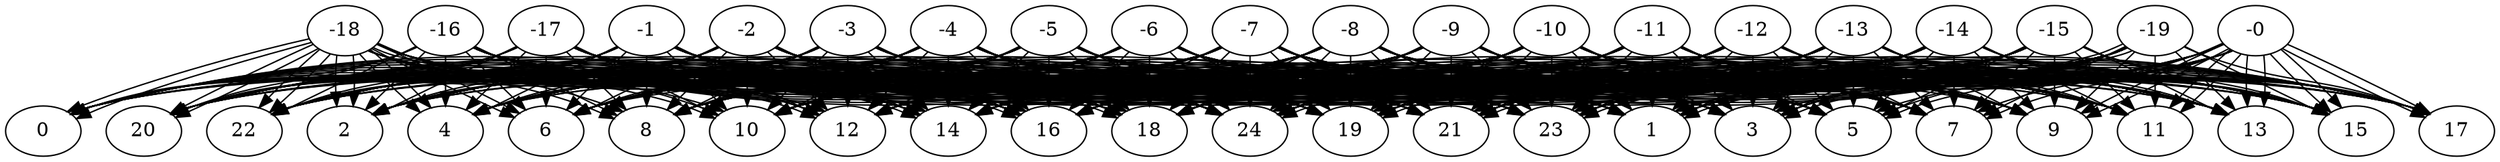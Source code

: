 digraph {
  0-0;
  0-1;
  0-2;
  0-3;
  0-4;
  0-5;
  0-6;
  0-7;
  0-8;
  0-9;
  0-10;
  0-11;
  0-12;
  0-13;
  0-14;
  0-15;
  0-16;
  0-17;
  0-18;
  0-19;
  1-0;
  1-1;
  1-2;
  1-3;
  1-4;
  1-5;
  1-6;
  1-7;
  1-8;
  1-9;
  1-10;
  1-11;
  1-12;
  1-13;
  1-14;
  1-15;
  1-16;
  1-17;
  1-18;
  1-19;
  2-0;
  2-1;
  2-2;
  2-3;
  2-4;
  2-5;
  2-6;
  2-7;
  2-8;
  2-9;
  2-10;
  2-11;
  2-12;
  2-13;
  2-14;
  2-15;
  2-16;
  2-17;
  2-18;
  2-19;
  3-0;
  3-1;
  3-2;
  3-3;
  3-4;
  3-5;
  3-6;
  3-7;
  3-8;
  3-9;
  3-10;
  3-11;
  3-12;
  3-13;
  3-14;
  3-15;
  3-16;
  3-17;
  3-18;
  3-19;
  4-0;
  4-1;
  4-2;
  4-3;
  4-4;
  4-5;
  4-6;
  4-7;
  4-8;
  4-9;
  4-10;
  4-11;
  4-12;
  4-13;
  4-14;
  4-15;
  4-16;
  4-17;
  4-18;
  4-19;
  5-0;
  5-1;
  5-2;
  5-3;
  5-4;
  5-5;
  5-6;
  5-7;
  5-8;
  5-9;
  5-10;
  5-11;
  5-12;
  5-13;
  5-14;
  5-15;
  5-16;
  5-17;
  5-18;
  5-19;
  6-0;
  6-1;
  6-2;
  6-3;
  6-4;
  6-5;
  6-6;
  6-7;
  6-8;
  6-9;
  6-10;
  6-11;
  6-12;
  6-13;
  6-14;
  6-15;
  6-16;
  6-17;
  6-18;
  6-19;
  7-0;
  7-1;
  7-2;
  7-3;
  7-4;
  7-5;
  7-6;
  7-7;
  7-8;
  7-9;
  7-10;
  7-11;
  7-12;
  7-13;
  7-14;
  7-15;
  7-16;
  7-17;
  7-18;
  7-19;
  8-0;
  8-1;
  8-2;
  8-3;
  8-4;
  8-5;
  8-6;
  8-7;
  8-8;
  8-9;
  8-10;
  8-11;
  8-12;
  8-13;
  8-14;
  8-15;
  8-16;
  8-17;
  8-18;
  8-19;
  9-0;
  9-1;
  9-2;
  9-3;
  9-4;
  9-5;
  9-6;
  9-7;
  9-8;
  9-9;
  9-10;
  9-11;
  9-12;
  9-13;
  9-14;
  9-15;
  9-16;
  9-17;
  9-18;
  9-19;
  10-0;
  10-1;
  10-2;
  10-3;
  10-4;
  10-5;
  10-6;
  10-7;
  10-8;
  10-9;
  10-10;
  10-11;
  10-12;
  10-13;
  10-14;
  10-15;
  10-16;
  10-17;
  10-18;
  10-19;
  11-0;
  11-1;
  11-2;
  11-3;
  11-4;
  11-5;
  11-6;
  11-7;
  11-8;
  11-9;
  11-10;
  11-11;
  11-12;
  11-13;
  11-14;
  11-15;
  11-16;
  11-17;
  11-18;
  11-19;
  12-0;
  12-1;
  12-2;
  12-3;
  12-4;
  12-5;
  12-6;
  12-7;
  12-8;
  12-9;
  12-10;
  12-11;
  12-12;
  12-13;
  12-14;
  12-15;
  12-16;
  12-17;
  12-18;
  12-19;
  13-0;
  13-1;
  13-2;
  13-3;
  13-4;
  13-5;
  13-6;
  13-7;
  13-8;
  13-9;
  13-10;
  13-11;
  13-12;
  13-13;
  13-14;
  13-15;
  13-16;
  13-17;
  13-18;
  13-19;
  14-0;
  14-1;
  14-2;
  14-3;
  14-4;
  14-5;
  14-6;
  14-7;
  14-8;
  14-9;
  14-10;
  14-11;
  14-12;
  14-13;
  14-14;
  14-15;
  14-16;
  14-17;
  14-18;
  14-19;
  15-0;
  15-1;
  15-2;
  15-3;
  15-4;
  15-5;
  15-6;
  15-7;
  15-8;
  15-9;
  15-10;
  15-11;
  15-12;
  15-13;
  15-14;
  15-15;
  15-16;
  15-17;
  15-18;
  15-19;
  16-0;
  16-1;
  16-2;
  16-3;
  16-4;
  16-5;
  16-6;
  16-7;
  16-8;
  16-9;
  16-10;
  16-11;
  16-12;
  16-13;
  16-14;
  16-15;
  16-16;
  16-17;
  16-18;
  16-19;
  17-0;
  17-1;
  17-2;
  17-3;
  17-4;
  17-5;
  17-6;
  17-7;
  17-8;
  17-9;
  17-10;
  17-11;
  17-12;
  17-13;
  17-14;
  17-15;
  17-16;
  17-17;
  17-18;
  17-19;
  18-0;
  18-1;
  18-2;
  18-3;
  18-4;
  18-5;
  18-6;
  18-7;
  18-8;
  18-9;
  18-10;
  18-11;
  18-12;
  18-13;
  18-14;
  18-15;
  18-16;
  18-17;
  18-18;
  18-19;
  19-0;
  19-1;
  19-2;
  19-3;
  19-4;
  19-5;
  19-6;
  19-7;
  19-8;
  19-9;
  19-10;
  19-11;
  19-12;
  19-13;
  19-14;
  19-15;
  19-16;
  19-17;
  19-18;
  19-19;
  20-0;
  20-1;
  20-2;
  20-3;
  20-4;
  20-5;
  20-6;
  20-7;
  20-8;
  20-9;
  20-10;
  20-11;
  20-12;
  20-13;
  20-14;
  20-15;
  20-16;
  20-17;
  20-18;
  20-19;
  21-0;
  21-1;
  21-2;
  21-3;
  21-4;
  21-5;
  21-6;
  21-7;
  21-8;
  21-9;
  21-10;
  21-11;
  21-12;
  21-13;
  21-14;
  21-15;
  21-16;
  21-17;
  21-18;
  21-19;
  22-0;
  22-1;
  22-2;
  22-3;
  22-4;
  22-5;
  22-6;
  22-7;
  22-8;
  22-9;
  22-10;
  22-11;
  22-12;
  22-13;
  22-14;
  22-15;
  22-16;
  22-17;
  22-18;
  22-19;
  23-0;
  23-1;
  23-2;
  23-3;
  23-4;
  23-5;
  23-6;
  23-7;
  23-8;
  23-9;
  23-10;
  23-11;
  23-12;
  23-13;
  23-14;
  23-15;
  23-16;
  23-17;
  23-18;
  23-19;
  24-0;
  24-1;
  24-2;
  24-3;
  24-4;
  24-5;
  24-6;
  24-7;
  24-8;
  24-9;
  24-10;
  24-11;
  24-12;
  24-13;
  24-14;
  24-15;
  24-16;
  24-17;
  24-18;
  24-19;
  0-1 -> 0-2;
  0-2 -> 0-3;
  0-3 -> 0-4;
  0-4 -> 0-5;
  0-5 -> 0-6;
  0-6 -> 0-7;
  0-7 -> 0-8;
  0-8 -> 0-9;
  0-9 -> 0-10;
  0-10 -> 0-11;
  0-11 -> 0-12;
  0-12 -> 0-13;
  0-13 -> 0-14;
  0-14 -> 0-15;
  0-15 -> 0-16;
  0-16 -> 0-17;
  0-17 -> 0-18;
  0-18 -> 0-19;
  0-19 -> 1-19;
  1-19 -> 2-19;
  2-19 -> 3-19;
  3-19 -> 4-19;
  4-19 -> 5-19;
  5-19 -> 6-19;
  6-19 -> 7-19;
  7-19 -> 8-19;
  8-19 -> 9-19;
  9-19 -> 10-19;
  10-19 -> 11-19;
  11-19 -> 12-19;
  12-19 -> 13-19;
  13-19 -> 14-19;
  14-19 -> 15-19;
  15-19 -> 16-19;
  16-19 -> 17-19;
  17-19 -> 18-19;
  18-19 -> 19-19;
  19-19 -> 20-19;
  20-19 -> 21-19;
  21-19 -> 22-19;
  22-19 -> 23-19;
  23-19 -> 24-19;
  24-19 -> 24-18;
  24-18 -> 24-17;
  24-17 -> 24-16;
  24-16 -> 24-15;
  24-15 -> 24-14;
  24-14 -> 24-13;
  24-13 -> 24-12;
  24-12 -> 24-11;
  24-11 -> 24-10;
  24-10 -> 24-9;
  24-9 -> 24-8;
  24-8 -> 24-7;
  24-7 -> 24-6;
  24-6 -> 24-5;
  24-5 -> 24-4;
  24-4 -> 24-3;
  24-3 -> 24-2;
  24-2 -> 24-1;
  24-1 -> 24-0;
  24-0 -> 23-0;
  23-0 -> 23-1;
  23-1 -> 23-2;
  23-2 -> 23-3;
  23-3 -> 23-4;
  23-4 -> 23-5;
  23-5 -> 23-6;
  23-6 -> 23-7;
  23-7 -> 23-8;
  23-8 -> 23-9;
  23-9 -> 23-10;
  23-10 -> 23-11;
  23-11 -> 23-12;
  23-12 -> 23-13;
  23-13 -> 23-14;
  23-14 -> 23-15;
  23-15 -> 23-16;
  23-16 -> 23-17;
  23-17 -> 23-18;
  23-18 -> 22-18;
  22-18 -> 22-17;
  22-17 -> 22-16;
  22-16 -> 22-15;
  22-15 -> 22-14;
  22-14 -> 22-13;
  22-13 -> 22-12;
  22-12 -> 22-11;
  22-11 -> 22-10;
  22-10 -> 22-9;
  22-9 -> 22-8;
  22-8 -> 22-7;
  22-7 -> 22-6;
  22-6 -> 22-5;
  22-5 -> 22-4;
  22-4 -> 22-3;
  22-3 -> 22-2;
  22-2 -> 22-1;
  22-1 -> 22-0;
  22-0 -> 21-0;
  21-0 -> 21-1;
  21-1 -> 21-2;
  21-2 -> 21-3;
  21-3 -> 21-4;
  21-4 -> 21-5;
  21-5 -> 21-6;
  21-6 -> 21-7;
  21-7 -> 21-8;
  21-8 -> 21-9;
  21-9 -> 21-10;
  21-10 -> 21-11;
  21-11 -> 21-12;
  21-12 -> 21-13;
  21-13 -> 21-14;
  21-14 -> 21-15;
  21-15 -> 21-16;
  21-16 -> 21-17;
  21-17 -> 21-18;
  21-18 -> 20-18;
  20-18 -> 20-17;
  20-17 -> 20-16;
  20-16 -> 20-15;
  20-15 -> 20-14;
  20-14 -> 20-13;
  20-13 -> 20-12;
  20-12 -> 20-11;
  20-11 -> 20-10;
  20-10 -> 20-9;
  20-9 -> 20-8;
  20-8 -> 20-7;
  20-7 -> 20-6;
  20-6 -> 20-5;
  20-5 -> 20-4;
  20-4 -> 20-3;
  20-3 -> 20-2;
  20-2 -> 20-1;
  20-1 -> 20-0;
  20-0 -> 19-0;
  19-0 -> 19-1;
  19-1 -> 19-2;
  19-2 -> 19-3;
  19-3 -> 19-4;
  19-4 -> 19-5;
  19-5 -> 19-6;
  19-6 -> 19-7;
  19-7 -> 19-8;
  19-8 -> 19-9;
  19-9 -> 19-10;
  19-10 -> 19-11;
  19-11 -> 19-12;
  19-12 -> 19-13;
  19-13 -> 19-14;
  19-14 -> 19-15;
  19-15 -> 19-16;
  19-16 -> 19-17;
  19-17 -> 19-18;
  19-18 -> 18-18;
  18-18 -> 18-17;
  18-17 -> 18-16;
  18-16 -> 18-15;
  18-15 -> 18-14;
  18-14 -> 18-13;
  18-13 -> 18-12;
  18-12 -> 18-11;
  18-11 -> 18-10;
  18-10 -> 18-9;
  18-9 -> 18-8;
  18-8 -> 18-7;
  18-7 -> 18-6;
  18-6 -> 18-5;
  18-5 -> 18-4;
  18-4 -> 18-3;
  18-3 -> 18-2;
  18-2 -> 18-1;
  18-1 -> 18-0;
  18-0 -> 17-0;
  17-0 -> 17-1;
  17-1 -> 17-2;
  17-2 -> 17-3;
  17-3 -> 17-4;
  17-4 -> 17-5;
  17-5 -> 17-6;
  17-6 -> 17-7;
  17-7 -> 17-8;
  17-8 -> 17-9;
  17-9 -> 17-10;
  17-10 -> 17-11;
  17-11 -> 17-12;
  17-12 -> 17-13;
  17-13 -> 17-14;
  17-14 -> 17-15;
  17-15 -> 17-16;
  17-16 -> 17-17;
  17-17 -> 17-18;
  17-18 -> 16-18;
  16-18 -> 16-17;
  16-17 -> 16-16;
  16-16 -> 16-15;
  16-15 -> 16-14;
  16-14 -> 16-13;
  16-13 -> 16-12;
  16-12 -> 16-11;
  16-11 -> 16-10;
  16-10 -> 16-9;
  16-9 -> 16-8;
  16-8 -> 16-7;
  16-7 -> 16-6;
  16-6 -> 16-5;
  16-5 -> 16-4;
  16-4 -> 16-3;
  16-3 -> 16-2;
  16-2 -> 16-1;
  16-1 -> 16-0;
  16-0 -> 15-0;
  15-0 -> 15-1;
  15-1 -> 15-2;
  15-2 -> 15-3;
  15-3 -> 15-4;
  15-4 -> 15-5;
  15-5 -> 15-6;
  15-6 -> 15-7;
  15-7 -> 15-8;
  15-8 -> 15-9;
  15-9 -> 15-10;
  15-10 -> 15-11;
  15-11 -> 15-12;
  15-12 -> 15-13;
  15-13 -> 15-14;
  15-14 -> 15-15;
  15-15 -> 15-16;
  15-16 -> 15-17;
  15-17 -> 15-18;
  15-18 -> 14-18;
  14-18 -> 14-17;
  14-17 -> 14-16;
  14-16 -> 14-15;
  14-15 -> 14-14;
  14-14 -> 14-13;
  14-13 -> 14-12;
  14-12 -> 14-11;
  14-11 -> 14-10;
  14-10 -> 14-9;
  14-9 -> 14-8;
  14-8 -> 14-7;
  14-7 -> 14-6;
  14-6 -> 14-5;
  14-5 -> 14-4;
  14-4 -> 14-3;
  14-3 -> 14-2;
  14-2 -> 14-1;
  14-1 -> 14-0;
  14-0 -> 13-0;
  13-0 -> 13-1;
  13-1 -> 13-2;
  13-2 -> 13-3;
  13-3 -> 13-4;
  13-4 -> 13-5;
  13-5 -> 13-6;
  13-6 -> 13-7;
  13-7 -> 13-8;
  13-8 -> 13-9;
  13-9 -> 13-10;
  13-10 -> 13-11;
  13-11 -> 13-12;
  13-12 -> 13-13;
  13-13 -> 13-14;
  13-14 -> 13-15;
  13-15 -> 13-16;
  13-16 -> 13-17;
  13-17 -> 13-18;
  13-18 -> 12-18;
  12-18 -> 12-17;
  12-17 -> 12-16;
  12-16 -> 12-15;
  12-15 -> 12-14;
  12-14 -> 12-13;
  12-13 -> 12-12;
  12-12 -> 12-11;
  12-11 -> 12-10;
  12-10 -> 12-9;
  12-9 -> 12-8;
  12-8 -> 12-7;
  12-7 -> 12-6;
  12-6 -> 12-5;
  12-5 -> 12-4;
  12-4 -> 12-3;
  12-3 -> 12-2;
  12-2 -> 12-1;
  12-1 -> 12-0;
  12-0 -> 11-0;
  11-0 -> 11-1;
  11-1 -> 11-2;
  11-2 -> 11-3;
  11-3 -> 11-4;
  11-4 -> 11-5;
  11-5 -> 11-6;
  11-6 -> 11-7;
  11-7 -> 11-8;
  11-8 -> 11-9;
  11-9 -> 11-10;
  11-10 -> 11-11;
  11-11 -> 11-12;
  11-12 -> 11-13;
  11-13 -> 11-14;
  11-14 -> 11-15;
  11-15 -> 11-16;
  11-16 -> 11-17;
  11-17 -> 11-18;
  11-18 -> 10-18;
  10-18 -> 10-17;
  10-17 -> 10-16;
  10-16 -> 10-15;
  10-15 -> 10-14;
  10-14 -> 10-13;
  10-13 -> 10-12;
  10-12 -> 10-11;
  10-11 -> 10-10;
  10-10 -> 10-9;
  10-9 -> 10-8;
  10-8 -> 10-7;
  10-7 -> 10-6;
  10-6 -> 10-5;
  10-5 -> 10-4;
  10-4 -> 10-3;
  10-3 -> 10-2;
  10-2 -> 10-1;
  10-1 -> 10-0;
  10-0 -> 9-0;
  9-0 -> 9-1;
  9-1 -> 9-2;
  9-2 -> 9-3;
  9-3 -> 9-4;
  9-4 -> 9-5;
  9-5 -> 9-6;
  9-6 -> 9-7;
  9-7 -> 9-8;
  9-8 -> 9-9;
  9-9 -> 9-10;
  9-10 -> 9-11;
  9-11 -> 9-12;
  9-12 -> 9-13;
  9-13 -> 9-14;
  9-14 -> 9-15;
  9-15 -> 9-16;
  9-16 -> 9-17;
  9-17 -> 9-18;
  9-18 -> 8-18;
  8-18 -> 8-17;
  8-17 -> 8-16;
  8-16 -> 8-15;
  8-15 -> 8-14;
  8-14 -> 8-13;
  8-13 -> 8-12;
  8-12 -> 8-11;
  8-11 -> 8-10;
  8-10 -> 8-9;
  8-9 -> 8-8;
  8-8 -> 8-7;
  8-7 -> 8-6;
  8-6 -> 8-5;
  8-5 -> 8-4;
  8-4 -> 8-3;
  8-3 -> 8-2;
  8-2 -> 8-1;
  8-1 -> 8-0;
  8-0 -> 7-0;
  7-0 -> 7-1;
  7-1 -> 7-2;
  7-2 -> 7-3;
  7-3 -> 7-4;
  7-4 -> 7-5;
  7-5 -> 7-6;
  7-6 -> 7-7;
  7-7 -> 7-8;
  7-8 -> 7-9;
  7-9 -> 7-10;
  7-10 -> 7-11;
  7-11 -> 7-12;
  7-12 -> 7-13;
  7-13 -> 7-14;
  7-14 -> 7-15;
  7-15 -> 7-16;
  7-16 -> 7-17;
  7-17 -> 7-18;
  7-18 -> 6-18;
  6-18 -> 6-17;
  6-17 -> 6-16;
  6-16 -> 6-15;
  6-15 -> 6-14;
  6-14 -> 6-13;
  6-13 -> 6-12;
  6-12 -> 6-11;
  6-11 -> 6-10;
  6-10 -> 6-9;
  6-9 -> 6-8;
  6-8 -> 6-7;
  6-7 -> 6-6;
  6-6 -> 6-5;
  6-5 -> 6-4;
  6-4 -> 6-3;
  6-3 -> 6-2;
  6-2 -> 6-1;
  6-1 -> 6-0;
  6-0 -> 5-0;
  5-0 -> 5-1;
  5-1 -> 5-2;
  5-2 -> 5-3;
  5-3 -> 5-4;
  5-4 -> 5-5;
  5-5 -> 5-6;
  5-6 -> 5-7;
  5-7 -> 5-8;
  5-8 -> 5-9;
  5-9 -> 5-10;
  5-10 -> 5-11;
  5-11 -> 5-12;
  5-12 -> 5-13;
  5-13 -> 5-14;
  5-14 -> 5-15;
  5-15 -> 5-16;
  5-16 -> 5-17;
  5-17 -> 5-18;
  5-18 -> 4-18;
  4-18 -> 4-17;
  4-17 -> 4-16;
  4-16 -> 4-15;
  4-15 -> 4-14;
  4-14 -> 4-13;
  4-13 -> 4-12;
  4-12 -> 4-11;
  4-11 -> 4-10;
  4-10 -> 4-9;
  4-9 -> 4-8;
  4-8 -> 4-7;
  4-7 -> 4-6;
  4-6 -> 4-5;
  4-5 -> 4-4;
  4-4 -> 4-3;
  4-3 -> 4-2;
  4-2 -> 4-1;
  4-1 -> 4-0;
  4-0 -> 3-0;
  3-0 -> 3-1;
  3-1 -> 3-2;
  3-2 -> 3-3;
  3-3 -> 3-4;
  3-4 -> 3-5;
  3-5 -> 3-6;
  3-6 -> 3-7;
  3-7 -> 3-8;
  3-8 -> 3-9;
  3-9 -> 3-10;
  3-10 -> 3-11;
  3-11 -> 3-12;
  3-12 -> 3-13;
  3-13 -> 3-14;
  3-14 -> 3-15;
  3-15 -> 3-16;
  3-16 -> 3-17;
  3-17 -> 3-18;
  3-18 -> 2-18;
  2-18 -> 2-17;
  2-17 -> 2-16;
  2-16 -> 2-15;
  2-15 -> 2-14;
  2-14 -> 2-13;
  2-13 -> 2-12;
  2-12 -> 2-11;
  2-11 -> 2-10;
  2-10 -> 2-9;
  2-9 -> 2-8;
  2-8 -> 2-7;
  2-7 -> 2-6;
  2-6 -> 2-5;
  2-5 -> 2-4;
  2-4 -> 2-3;
  2-3 -> 2-2;
  2-2 -> 2-1;
  2-1 -> 2-0;
  2-0 -> 1-0;
  1-0 -> 1-1;
  1-1 -> 1-2;
  1-2 -> 1-3;
  1-3 -> 1-4;
  1-4 -> 1-5;
  1-5 -> 1-6;
  1-6 -> 1-7;
  1-7 -> 1-8;
  1-8 -> 1-9;
  1-9 -> 1-10;
  1-10 -> 1-11;
  1-11 -> 1-12;
  1-12 -> 1-13;
  1-13 -> 1-14;
  1-14 -> 1-15;
  1-15 -> 1-16;
  1-16 -> 1-17;
  1-17 -> 1-18;
  1-18 -> 0-0;
}